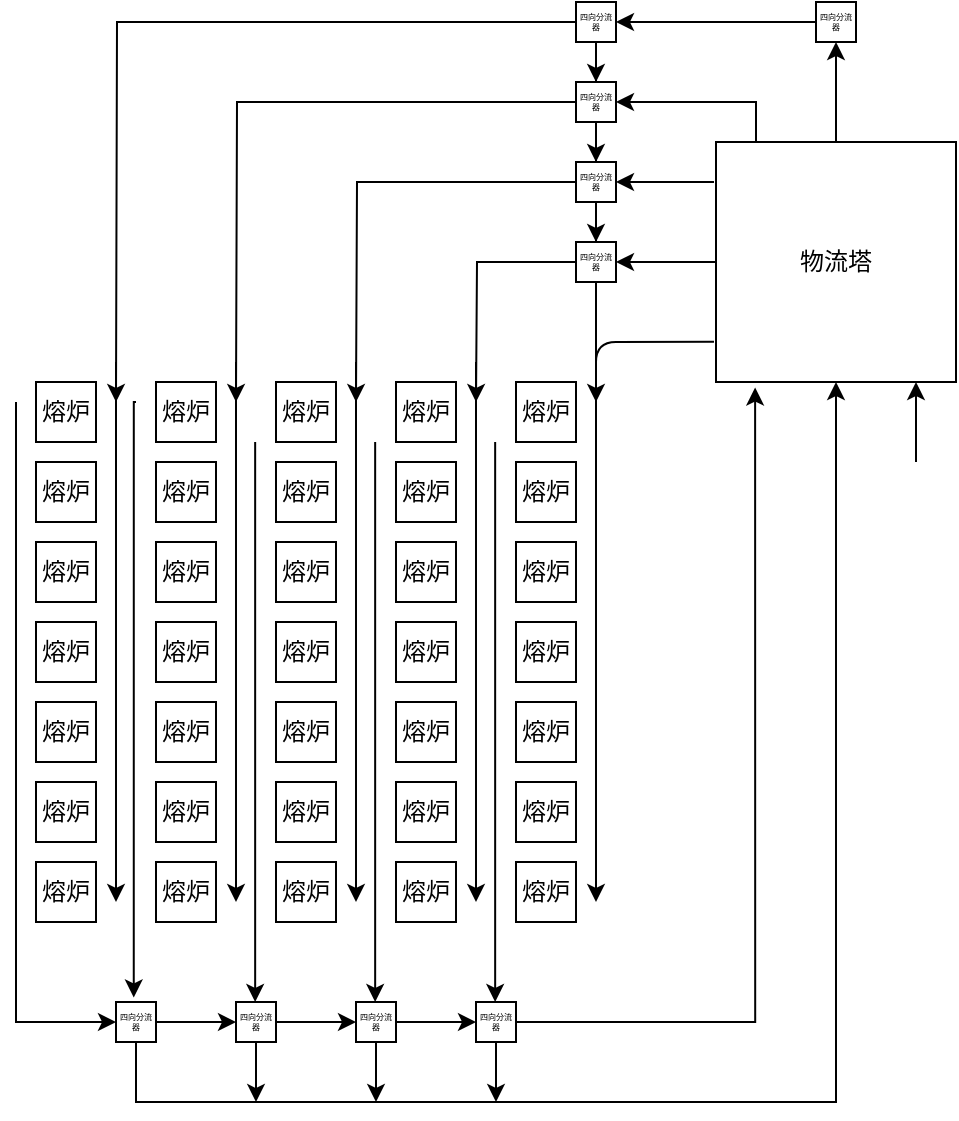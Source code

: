 <mxfile version="14.8.4" type="github">
  <diagram id="aLHw9vYzfnyol143uTH6" name="第 1 页">
    <mxGraphModel dx="1185" dy="635" grid="1" gridSize="10" guides="1" tooltips="1" connect="1" arrows="1" fold="1" page="1" pageScale="1" pageWidth="1200" pageHeight="1600" math="0" shadow="0">
      <root>
        <mxCell id="0" />
        <mxCell id="1" parent="0" />
        <mxCell id="myeGcNOhKazmhdnHIplM-13" style="edgeStyle=orthogonalEdgeStyle;rounded=0;orthogonalLoop=1;jettySize=auto;html=1;entryX=0.5;entryY=1;entryDx=0;entryDy=0;" edge="1" parent="1" source="myeGcNOhKazmhdnHIplM-1" target="myeGcNOhKazmhdnHIplM-36">
          <mxGeometry relative="1" as="geometry">
            <mxPoint x="600" y="840" as="targetPoint" />
          </mxGeometry>
        </mxCell>
        <mxCell id="myeGcNOhKazmhdnHIplM-21" style="edgeStyle=orthogonalEdgeStyle;rounded=0;orthogonalLoop=1;jettySize=auto;html=1;entryX=1;entryY=0.5;entryDx=0;entryDy=0;" edge="1" parent="1" source="myeGcNOhKazmhdnHIplM-1" target="myeGcNOhKazmhdnHIplM-17">
          <mxGeometry relative="1" as="geometry" />
        </mxCell>
        <mxCell id="myeGcNOhKazmhdnHIplM-1" value="物流塔" style="whiteSpace=wrap;html=1;aspect=fixed;" vertex="1" parent="1">
          <mxGeometry x="540" y="880" width="120" height="120" as="geometry" />
        </mxCell>
        <mxCell id="myeGcNOhKazmhdnHIplM-83" style="edgeStyle=orthogonalEdgeStyle;rounded=0;orthogonalLoop=1;jettySize=auto;html=1;entryX=0.5;entryY=0;entryDx=0;entryDy=0;" edge="1" parent="1" source="myeGcNOhKazmhdnHIplM-6" target="myeGcNOhKazmhdnHIplM-16">
          <mxGeometry relative="1" as="geometry" />
        </mxCell>
        <mxCell id="myeGcNOhKazmhdnHIplM-90" style="edgeStyle=orthogonalEdgeStyle;rounded=0;orthogonalLoop=1;jettySize=auto;html=1;" edge="1" parent="1" source="myeGcNOhKazmhdnHIplM-6">
          <mxGeometry relative="1" as="geometry">
            <mxPoint x="300.0" y="1010" as="targetPoint" />
          </mxGeometry>
        </mxCell>
        <mxCell id="myeGcNOhKazmhdnHIplM-6" value="四向分流器" style="whiteSpace=wrap;html=1;aspect=fixed;fontSize=4;" vertex="1" parent="1">
          <mxGeometry x="470" y="850" width="20" height="20" as="geometry" />
        </mxCell>
        <mxCell id="myeGcNOhKazmhdnHIplM-82" style="edgeStyle=orthogonalEdgeStyle;rounded=0;orthogonalLoop=1;jettySize=auto;html=1;entryX=0.5;entryY=0;entryDx=0;entryDy=0;" edge="1" parent="1" source="myeGcNOhKazmhdnHIplM-16" target="myeGcNOhKazmhdnHIplM-17">
          <mxGeometry relative="1" as="geometry" />
        </mxCell>
        <mxCell id="myeGcNOhKazmhdnHIplM-92" style="edgeStyle=orthogonalEdgeStyle;rounded=0;orthogonalLoop=1;jettySize=auto;html=1;" edge="1" parent="1" source="myeGcNOhKazmhdnHIplM-16">
          <mxGeometry relative="1" as="geometry">
            <mxPoint x="360" y="1010" as="targetPoint" />
          </mxGeometry>
        </mxCell>
        <mxCell id="myeGcNOhKazmhdnHIplM-16" value="四向分流器" style="whiteSpace=wrap;html=1;aspect=fixed;fontSize=4;" vertex="1" parent="1">
          <mxGeometry x="470" y="890" width="20" height="20" as="geometry" />
        </mxCell>
        <mxCell id="myeGcNOhKazmhdnHIplM-23" style="edgeStyle=orthogonalEdgeStyle;rounded=0;orthogonalLoop=1;jettySize=auto;html=1;" edge="1" parent="1" source="myeGcNOhKazmhdnHIplM-17">
          <mxGeometry relative="1" as="geometry">
            <mxPoint x="480" y="1010" as="targetPoint" />
          </mxGeometry>
        </mxCell>
        <mxCell id="myeGcNOhKazmhdnHIplM-91" style="edgeStyle=orthogonalEdgeStyle;rounded=0;orthogonalLoop=1;jettySize=auto;html=1;" edge="1" parent="1" source="myeGcNOhKazmhdnHIplM-17">
          <mxGeometry relative="1" as="geometry">
            <mxPoint x="420" y="1010" as="targetPoint" />
          </mxGeometry>
        </mxCell>
        <mxCell id="myeGcNOhKazmhdnHIplM-17" value="四向分流器" style="whiteSpace=wrap;html=1;aspect=fixed;fontSize=4;" vertex="1" parent="1">
          <mxGeometry x="470" y="930" width="20" height="20" as="geometry" />
        </mxCell>
        <mxCell id="myeGcNOhKazmhdnHIplM-25" value="" style="endArrow=classic;html=1;entryX=1;entryY=0.5;entryDx=0;entryDy=0;" edge="1" parent="1" target="myeGcNOhKazmhdnHIplM-16">
          <mxGeometry width="50" height="50" relative="1" as="geometry">
            <mxPoint x="539" y="900" as="sourcePoint" />
            <mxPoint x="500" y="900" as="targetPoint" />
          </mxGeometry>
        </mxCell>
        <mxCell id="myeGcNOhKazmhdnHIplM-26" value="" style="endArrow=classic;html=1;" edge="1" parent="1">
          <mxGeometry width="50" height="50" relative="1" as="geometry">
            <mxPoint x="539" y="979.83" as="sourcePoint" />
            <mxPoint x="480" y="1260" as="targetPoint" />
            <Array as="points">
              <mxPoint x="480" y="980" />
            </Array>
          </mxGeometry>
        </mxCell>
        <mxCell id="myeGcNOhKazmhdnHIplM-31" style="edgeStyle=orthogonalEdgeStyle;rounded=0;orthogonalLoop=1;jettySize=auto;html=1;entryX=1;entryY=0.5;entryDx=0;entryDy=0;" edge="1" parent="1" target="myeGcNOhKazmhdnHIplM-6">
          <mxGeometry relative="1" as="geometry">
            <mxPoint x="560" y="880" as="sourcePoint" />
            <mxPoint x="560" y="840" as="targetPoint" />
            <Array as="points">
              <mxPoint x="560" y="860" />
            </Array>
          </mxGeometry>
        </mxCell>
        <mxCell id="myeGcNOhKazmhdnHIplM-34" style="edgeStyle=orthogonalEdgeStyle;rounded=0;orthogonalLoop=1;jettySize=auto;html=1;entryX=0.5;entryY=1;entryDx=0;entryDy=0;" edge="1" parent="1">
          <mxGeometry relative="1" as="geometry">
            <mxPoint x="640" y="1040" as="sourcePoint" />
            <mxPoint x="640" y="1000" as="targetPoint" />
            <Array as="points">
              <mxPoint x="640" y="1020" />
              <mxPoint x="640" y="1020" />
            </Array>
          </mxGeometry>
        </mxCell>
        <mxCell id="myeGcNOhKazmhdnHIplM-84" style="edgeStyle=orthogonalEdgeStyle;rounded=0;orthogonalLoop=1;jettySize=auto;html=1;entryX=0.5;entryY=0;entryDx=0;entryDy=0;" edge="1" parent="1" source="myeGcNOhKazmhdnHIplM-35" target="myeGcNOhKazmhdnHIplM-6">
          <mxGeometry relative="1" as="geometry" />
        </mxCell>
        <mxCell id="myeGcNOhKazmhdnHIplM-89" style="edgeStyle=orthogonalEdgeStyle;rounded=0;orthogonalLoop=1;jettySize=auto;html=1;" edge="1" parent="1" source="myeGcNOhKazmhdnHIplM-35">
          <mxGeometry relative="1" as="geometry">
            <mxPoint x="240" y="1010" as="targetPoint" />
          </mxGeometry>
        </mxCell>
        <mxCell id="myeGcNOhKazmhdnHIplM-35" value="四向分流器" style="whiteSpace=wrap;html=1;aspect=fixed;fontSize=4;" vertex="1" parent="1">
          <mxGeometry x="470" y="810" width="20" height="20" as="geometry" />
        </mxCell>
        <mxCell id="myeGcNOhKazmhdnHIplM-37" style="edgeStyle=orthogonalEdgeStyle;rounded=0;orthogonalLoop=1;jettySize=auto;html=1;entryX=1;entryY=0.5;entryDx=0;entryDy=0;" edge="1" parent="1" source="myeGcNOhKazmhdnHIplM-36" target="myeGcNOhKazmhdnHIplM-35">
          <mxGeometry relative="1" as="geometry" />
        </mxCell>
        <mxCell id="myeGcNOhKazmhdnHIplM-36" value="四向分流器" style="whiteSpace=wrap;html=1;aspect=fixed;fontSize=4;" vertex="1" parent="1">
          <mxGeometry x="590" y="810" width="20" height="20" as="geometry" />
        </mxCell>
        <mxCell id="myeGcNOhKazmhdnHIplM-39" value="熔炉&lt;br&gt;" style="rounded=0;whiteSpace=wrap;html=1;" vertex="1" parent="1">
          <mxGeometry x="440" y="1000" width="30" height="30" as="geometry" />
        </mxCell>
        <mxCell id="myeGcNOhKazmhdnHIplM-40" style="edgeStyle=orthogonalEdgeStyle;rounded=0;orthogonalLoop=1;jettySize=auto;html=1;" edge="1" parent="1">
          <mxGeometry relative="1" as="geometry">
            <mxPoint x="429.58" y="1310" as="targetPoint" />
            <mxPoint x="429.58" y="1030" as="sourcePoint" />
          </mxGeometry>
        </mxCell>
        <mxCell id="myeGcNOhKazmhdnHIplM-42" style="edgeStyle=orthogonalEdgeStyle;rounded=0;orthogonalLoop=1;jettySize=auto;html=1;" edge="1" parent="1">
          <mxGeometry relative="1" as="geometry">
            <mxPoint x="420" y="1260" as="targetPoint" />
            <mxPoint x="420" y="990" as="sourcePoint" />
          </mxGeometry>
        </mxCell>
        <mxCell id="myeGcNOhKazmhdnHIplM-49" value="熔炉&lt;br&gt;" style="rounded=0;whiteSpace=wrap;html=1;" vertex="1" parent="1">
          <mxGeometry x="380" y="1000" width="30" height="30" as="geometry" />
        </mxCell>
        <mxCell id="myeGcNOhKazmhdnHIplM-50" style="edgeStyle=orthogonalEdgeStyle;rounded=0;orthogonalLoop=1;jettySize=auto;html=1;" edge="1" parent="1">
          <mxGeometry relative="1" as="geometry">
            <mxPoint x="369.58" y="1310" as="targetPoint" />
            <mxPoint x="369.58" y="1030" as="sourcePoint" />
          </mxGeometry>
        </mxCell>
        <mxCell id="myeGcNOhKazmhdnHIplM-51" style="edgeStyle=orthogonalEdgeStyle;rounded=0;orthogonalLoop=1;jettySize=auto;html=1;" edge="1" parent="1">
          <mxGeometry relative="1" as="geometry">
            <mxPoint x="360" y="1260" as="targetPoint" />
            <mxPoint x="360" y="990" as="sourcePoint" />
          </mxGeometry>
        </mxCell>
        <mxCell id="myeGcNOhKazmhdnHIplM-53" value="熔炉&lt;br&gt;" style="rounded=0;whiteSpace=wrap;html=1;" vertex="1" parent="1">
          <mxGeometry x="320" y="1000" width="30" height="30" as="geometry" />
        </mxCell>
        <mxCell id="myeGcNOhKazmhdnHIplM-54" style="edgeStyle=orthogonalEdgeStyle;rounded=0;orthogonalLoop=1;jettySize=auto;html=1;" edge="1" parent="1">
          <mxGeometry relative="1" as="geometry">
            <mxPoint x="309.58" y="1310" as="targetPoint" />
            <mxPoint x="309.58" y="1030" as="sourcePoint" />
          </mxGeometry>
        </mxCell>
        <mxCell id="myeGcNOhKazmhdnHIplM-55" style="edgeStyle=orthogonalEdgeStyle;rounded=0;orthogonalLoop=1;jettySize=auto;html=1;" edge="1" parent="1">
          <mxGeometry relative="1" as="geometry">
            <mxPoint x="300" y="1260" as="targetPoint" />
            <mxPoint x="300.0" y="990" as="sourcePoint" />
          </mxGeometry>
        </mxCell>
        <mxCell id="myeGcNOhKazmhdnHIplM-57" value="熔炉&lt;br&gt;" style="rounded=0;whiteSpace=wrap;html=1;" vertex="1" parent="1">
          <mxGeometry x="260" y="1000" width="30" height="30" as="geometry" />
        </mxCell>
        <mxCell id="myeGcNOhKazmhdnHIplM-58" style="edgeStyle=orthogonalEdgeStyle;rounded=0;orthogonalLoop=1;jettySize=auto;html=1;entryX=0.444;entryY=-0.114;entryDx=0;entryDy=0;entryPerimeter=0;" edge="1" parent="1" target="myeGcNOhKazmhdnHIplM-69">
          <mxGeometry relative="1" as="geometry">
            <mxPoint x="250" y="1290" as="targetPoint" />
            <mxPoint x="250" y="1010" as="sourcePoint" />
            <Array as="points">
              <mxPoint x="249" y="1010" />
            </Array>
          </mxGeometry>
        </mxCell>
        <mxCell id="myeGcNOhKazmhdnHIplM-59" style="edgeStyle=orthogonalEdgeStyle;rounded=0;orthogonalLoop=1;jettySize=auto;html=1;" edge="1" parent="1">
          <mxGeometry relative="1" as="geometry">
            <mxPoint x="240" y="1260" as="targetPoint" />
            <mxPoint x="240" y="990" as="sourcePoint" />
          </mxGeometry>
        </mxCell>
        <mxCell id="myeGcNOhKazmhdnHIplM-61" value="熔炉&lt;br&gt;" style="rounded=0;whiteSpace=wrap;html=1;" vertex="1" parent="1">
          <mxGeometry x="200" y="1000" width="30" height="30" as="geometry" />
        </mxCell>
        <mxCell id="myeGcNOhKazmhdnHIplM-62" style="edgeStyle=orthogonalEdgeStyle;rounded=0;orthogonalLoop=1;jettySize=auto;html=1;" edge="1" parent="1">
          <mxGeometry relative="1" as="geometry">
            <mxPoint x="240" y="1320" as="targetPoint" />
            <mxPoint x="190" y="1010" as="sourcePoint" />
            <Array as="points">
              <mxPoint x="190" y="1200" />
              <mxPoint x="190" y="1200" />
            </Array>
          </mxGeometry>
        </mxCell>
        <mxCell id="myeGcNOhKazmhdnHIplM-74" style="edgeStyle=orthogonalEdgeStyle;rounded=0;orthogonalLoop=1;jettySize=auto;html=1;entryX=0;entryY=0.5;entryDx=0;entryDy=0;" edge="1" parent="1" source="myeGcNOhKazmhdnHIplM-69" target="myeGcNOhKazmhdnHIplM-71">
          <mxGeometry relative="1" as="geometry" />
        </mxCell>
        <mxCell id="myeGcNOhKazmhdnHIplM-78" style="edgeStyle=orthogonalEdgeStyle;rounded=0;orthogonalLoop=1;jettySize=auto;html=1;entryX=0.5;entryY=1;entryDx=0;entryDy=0;" edge="1" parent="1" source="myeGcNOhKazmhdnHIplM-69" target="myeGcNOhKazmhdnHIplM-1">
          <mxGeometry relative="1" as="geometry">
            <mxPoint x="600" y="1060" as="targetPoint" />
            <Array as="points">
              <mxPoint x="250" y="1360" />
              <mxPoint x="600" y="1360" />
            </Array>
          </mxGeometry>
        </mxCell>
        <mxCell id="myeGcNOhKazmhdnHIplM-69" value="四向分流器" style="whiteSpace=wrap;html=1;aspect=fixed;fontSize=4;" vertex="1" parent="1">
          <mxGeometry x="240" y="1310" width="20" height="20" as="geometry" />
        </mxCell>
        <mxCell id="myeGcNOhKazmhdnHIplM-75" style="edgeStyle=orthogonalEdgeStyle;rounded=0;orthogonalLoop=1;jettySize=auto;html=1;entryX=0;entryY=0.5;entryDx=0;entryDy=0;" edge="1" parent="1" source="myeGcNOhKazmhdnHIplM-71" target="myeGcNOhKazmhdnHIplM-72">
          <mxGeometry relative="1" as="geometry" />
        </mxCell>
        <mxCell id="myeGcNOhKazmhdnHIplM-79" style="edgeStyle=orthogonalEdgeStyle;rounded=0;orthogonalLoop=1;jettySize=auto;html=1;" edge="1" parent="1" source="myeGcNOhKazmhdnHIplM-71">
          <mxGeometry relative="1" as="geometry">
            <mxPoint x="310" y="1360" as="targetPoint" />
          </mxGeometry>
        </mxCell>
        <mxCell id="myeGcNOhKazmhdnHIplM-71" value="四向分流器" style="whiteSpace=wrap;html=1;aspect=fixed;fontSize=4;" vertex="1" parent="1">
          <mxGeometry x="300" y="1310" width="20" height="20" as="geometry" />
        </mxCell>
        <mxCell id="myeGcNOhKazmhdnHIplM-76" style="edgeStyle=orthogonalEdgeStyle;rounded=0;orthogonalLoop=1;jettySize=auto;html=1;entryX=0;entryY=0.5;entryDx=0;entryDy=0;" edge="1" parent="1" source="myeGcNOhKazmhdnHIplM-72" target="myeGcNOhKazmhdnHIplM-73">
          <mxGeometry relative="1" as="geometry" />
        </mxCell>
        <mxCell id="myeGcNOhKazmhdnHIplM-80" style="edgeStyle=orthogonalEdgeStyle;rounded=0;orthogonalLoop=1;jettySize=auto;html=1;" edge="1" parent="1" source="myeGcNOhKazmhdnHIplM-72">
          <mxGeometry relative="1" as="geometry">
            <mxPoint x="370" y="1360" as="targetPoint" />
          </mxGeometry>
        </mxCell>
        <mxCell id="myeGcNOhKazmhdnHIplM-72" value="四向分流器" style="whiteSpace=wrap;html=1;aspect=fixed;fontSize=4;" vertex="1" parent="1">
          <mxGeometry x="360" y="1310" width="20" height="20" as="geometry" />
        </mxCell>
        <mxCell id="myeGcNOhKazmhdnHIplM-77" style="edgeStyle=orthogonalEdgeStyle;rounded=0;orthogonalLoop=1;jettySize=auto;html=1;entryX=0.163;entryY=1.023;entryDx=0;entryDy=0;entryPerimeter=0;" edge="1" parent="1" source="myeGcNOhKazmhdnHIplM-73" target="myeGcNOhKazmhdnHIplM-1">
          <mxGeometry relative="1" as="geometry">
            <mxPoint x="560" y="1050" as="targetPoint" />
          </mxGeometry>
        </mxCell>
        <mxCell id="myeGcNOhKazmhdnHIplM-81" style="edgeStyle=orthogonalEdgeStyle;rounded=0;orthogonalLoop=1;jettySize=auto;html=1;" edge="1" parent="1" source="myeGcNOhKazmhdnHIplM-73">
          <mxGeometry relative="1" as="geometry">
            <mxPoint x="430" y="1360" as="targetPoint" />
          </mxGeometry>
        </mxCell>
        <mxCell id="myeGcNOhKazmhdnHIplM-73" value="四向分流器" style="whiteSpace=wrap;html=1;aspect=fixed;fontSize=4;" vertex="1" parent="1">
          <mxGeometry x="420" y="1310" width="20" height="20" as="geometry" />
        </mxCell>
        <mxCell id="myeGcNOhKazmhdnHIplM-93" value="熔炉&lt;br&gt;" style="rounded=0;whiteSpace=wrap;html=1;" vertex="1" parent="1">
          <mxGeometry x="440" y="1040" width="30" height="30" as="geometry" />
        </mxCell>
        <mxCell id="myeGcNOhKazmhdnHIplM-94" value="熔炉&lt;br&gt;" style="rounded=0;whiteSpace=wrap;html=1;" vertex="1" parent="1">
          <mxGeometry x="440" y="1080" width="30" height="30" as="geometry" />
        </mxCell>
        <mxCell id="myeGcNOhKazmhdnHIplM-95" value="熔炉&lt;br&gt;" style="rounded=0;whiteSpace=wrap;html=1;" vertex="1" parent="1">
          <mxGeometry x="440" y="1120" width="30" height="30" as="geometry" />
        </mxCell>
        <mxCell id="myeGcNOhKazmhdnHIplM-96" value="熔炉&lt;br&gt;" style="rounded=0;whiteSpace=wrap;html=1;" vertex="1" parent="1">
          <mxGeometry x="440" y="1160" width="30" height="30" as="geometry" />
        </mxCell>
        <mxCell id="myeGcNOhKazmhdnHIplM-97" value="熔炉&lt;br&gt;" style="rounded=0;whiteSpace=wrap;html=1;" vertex="1" parent="1">
          <mxGeometry x="440" y="1200" width="30" height="30" as="geometry" />
        </mxCell>
        <mxCell id="myeGcNOhKazmhdnHIplM-98" value="熔炉&lt;br&gt;" style="rounded=0;whiteSpace=wrap;html=1;" vertex="1" parent="1">
          <mxGeometry x="440" y="1240" width="30" height="30" as="geometry" />
        </mxCell>
        <mxCell id="myeGcNOhKazmhdnHIplM-99" value="熔炉&lt;br&gt;" style="rounded=0;whiteSpace=wrap;html=1;" vertex="1" parent="1">
          <mxGeometry x="380" y="1040" width="30" height="30" as="geometry" />
        </mxCell>
        <mxCell id="myeGcNOhKazmhdnHIplM-100" value="熔炉&lt;br&gt;" style="rounded=0;whiteSpace=wrap;html=1;" vertex="1" parent="1">
          <mxGeometry x="380" y="1080" width="30" height="30" as="geometry" />
        </mxCell>
        <mxCell id="myeGcNOhKazmhdnHIplM-101" value="熔炉&lt;br&gt;" style="rounded=0;whiteSpace=wrap;html=1;" vertex="1" parent="1">
          <mxGeometry x="380" y="1120" width="30" height="30" as="geometry" />
        </mxCell>
        <mxCell id="myeGcNOhKazmhdnHIplM-102" value="熔炉&lt;br&gt;" style="rounded=0;whiteSpace=wrap;html=1;" vertex="1" parent="1">
          <mxGeometry x="380" y="1160" width="30" height="30" as="geometry" />
        </mxCell>
        <mxCell id="myeGcNOhKazmhdnHIplM-103" value="熔炉&lt;br&gt;" style="rounded=0;whiteSpace=wrap;html=1;" vertex="1" parent="1">
          <mxGeometry x="380" y="1200" width="30" height="30" as="geometry" />
        </mxCell>
        <mxCell id="myeGcNOhKazmhdnHIplM-104" value="熔炉&lt;br&gt;" style="rounded=0;whiteSpace=wrap;html=1;" vertex="1" parent="1">
          <mxGeometry x="380" y="1240" width="30" height="30" as="geometry" />
        </mxCell>
        <mxCell id="myeGcNOhKazmhdnHIplM-112" value="熔炉&lt;br&gt;" style="rounded=0;whiteSpace=wrap;html=1;" vertex="1" parent="1">
          <mxGeometry x="320" y="1040" width="30" height="30" as="geometry" />
        </mxCell>
        <mxCell id="myeGcNOhKazmhdnHIplM-113" value="熔炉&lt;br&gt;" style="rounded=0;whiteSpace=wrap;html=1;" vertex="1" parent="1">
          <mxGeometry x="320" y="1080" width="30" height="30" as="geometry" />
        </mxCell>
        <mxCell id="myeGcNOhKazmhdnHIplM-114" value="熔炉&lt;br&gt;" style="rounded=0;whiteSpace=wrap;html=1;" vertex="1" parent="1">
          <mxGeometry x="320" y="1120" width="30" height="30" as="geometry" />
        </mxCell>
        <mxCell id="myeGcNOhKazmhdnHIplM-115" value="熔炉&lt;br&gt;" style="rounded=0;whiteSpace=wrap;html=1;" vertex="1" parent="1">
          <mxGeometry x="320" y="1160" width="30" height="30" as="geometry" />
        </mxCell>
        <mxCell id="myeGcNOhKazmhdnHIplM-116" value="熔炉&lt;br&gt;" style="rounded=0;whiteSpace=wrap;html=1;" vertex="1" parent="1">
          <mxGeometry x="320" y="1200" width="30" height="30" as="geometry" />
        </mxCell>
        <mxCell id="myeGcNOhKazmhdnHIplM-117" value="熔炉&lt;br&gt;" style="rounded=0;whiteSpace=wrap;html=1;" vertex="1" parent="1">
          <mxGeometry x="320" y="1240" width="30" height="30" as="geometry" />
        </mxCell>
        <mxCell id="myeGcNOhKazmhdnHIplM-118" value="熔炉&lt;br&gt;" style="rounded=0;whiteSpace=wrap;html=1;" vertex="1" parent="1">
          <mxGeometry x="260" y="1040" width="30" height="30" as="geometry" />
        </mxCell>
        <mxCell id="myeGcNOhKazmhdnHIplM-119" value="熔炉&lt;br&gt;" style="rounded=0;whiteSpace=wrap;html=1;" vertex="1" parent="1">
          <mxGeometry x="260" y="1080" width="30" height="30" as="geometry" />
        </mxCell>
        <mxCell id="myeGcNOhKazmhdnHIplM-120" value="熔炉&lt;br&gt;" style="rounded=0;whiteSpace=wrap;html=1;" vertex="1" parent="1">
          <mxGeometry x="260" y="1120" width="30" height="30" as="geometry" />
        </mxCell>
        <mxCell id="myeGcNOhKazmhdnHIplM-121" value="熔炉&lt;br&gt;" style="rounded=0;whiteSpace=wrap;html=1;" vertex="1" parent="1">
          <mxGeometry x="260" y="1160" width="30" height="30" as="geometry" />
        </mxCell>
        <mxCell id="myeGcNOhKazmhdnHIplM-122" value="熔炉&lt;br&gt;" style="rounded=0;whiteSpace=wrap;html=1;" vertex="1" parent="1">
          <mxGeometry x="260" y="1200" width="30" height="30" as="geometry" />
        </mxCell>
        <mxCell id="myeGcNOhKazmhdnHIplM-123" value="熔炉&lt;br&gt;" style="rounded=0;whiteSpace=wrap;html=1;" vertex="1" parent="1">
          <mxGeometry x="260" y="1240" width="30" height="30" as="geometry" />
        </mxCell>
        <mxCell id="myeGcNOhKazmhdnHIplM-124" value="熔炉&lt;br&gt;" style="rounded=0;whiteSpace=wrap;html=1;" vertex="1" parent="1">
          <mxGeometry x="200" y="1040" width="30" height="30" as="geometry" />
        </mxCell>
        <mxCell id="myeGcNOhKazmhdnHIplM-125" value="熔炉&lt;br&gt;" style="rounded=0;whiteSpace=wrap;html=1;" vertex="1" parent="1">
          <mxGeometry x="200" y="1080" width="30" height="30" as="geometry" />
        </mxCell>
        <mxCell id="myeGcNOhKazmhdnHIplM-126" value="熔炉&lt;br&gt;" style="rounded=0;whiteSpace=wrap;html=1;" vertex="1" parent="1">
          <mxGeometry x="200" y="1120" width="30" height="30" as="geometry" />
        </mxCell>
        <mxCell id="myeGcNOhKazmhdnHIplM-127" value="熔炉&lt;br&gt;" style="rounded=0;whiteSpace=wrap;html=1;" vertex="1" parent="1">
          <mxGeometry x="200" y="1160" width="30" height="30" as="geometry" />
        </mxCell>
        <mxCell id="myeGcNOhKazmhdnHIplM-128" value="熔炉&lt;br&gt;" style="rounded=0;whiteSpace=wrap;html=1;" vertex="1" parent="1">
          <mxGeometry x="200" y="1200" width="30" height="30" as="geometry" />
        </mxCell>
        <mxCell id="myeGcNOhKazmhdnHIplM-129" value="熔炉&lt;br&gt;" style="rounded=0;whiteSpace=wrap;html=1;" vertex="1" parent="1">
          <mxGeometry x="200" y="1240" width="30" height="30" as="geometry" />
        </mxCell>
      </root>
    </mxGraphModel>
  </diagram>
</mxfile>
